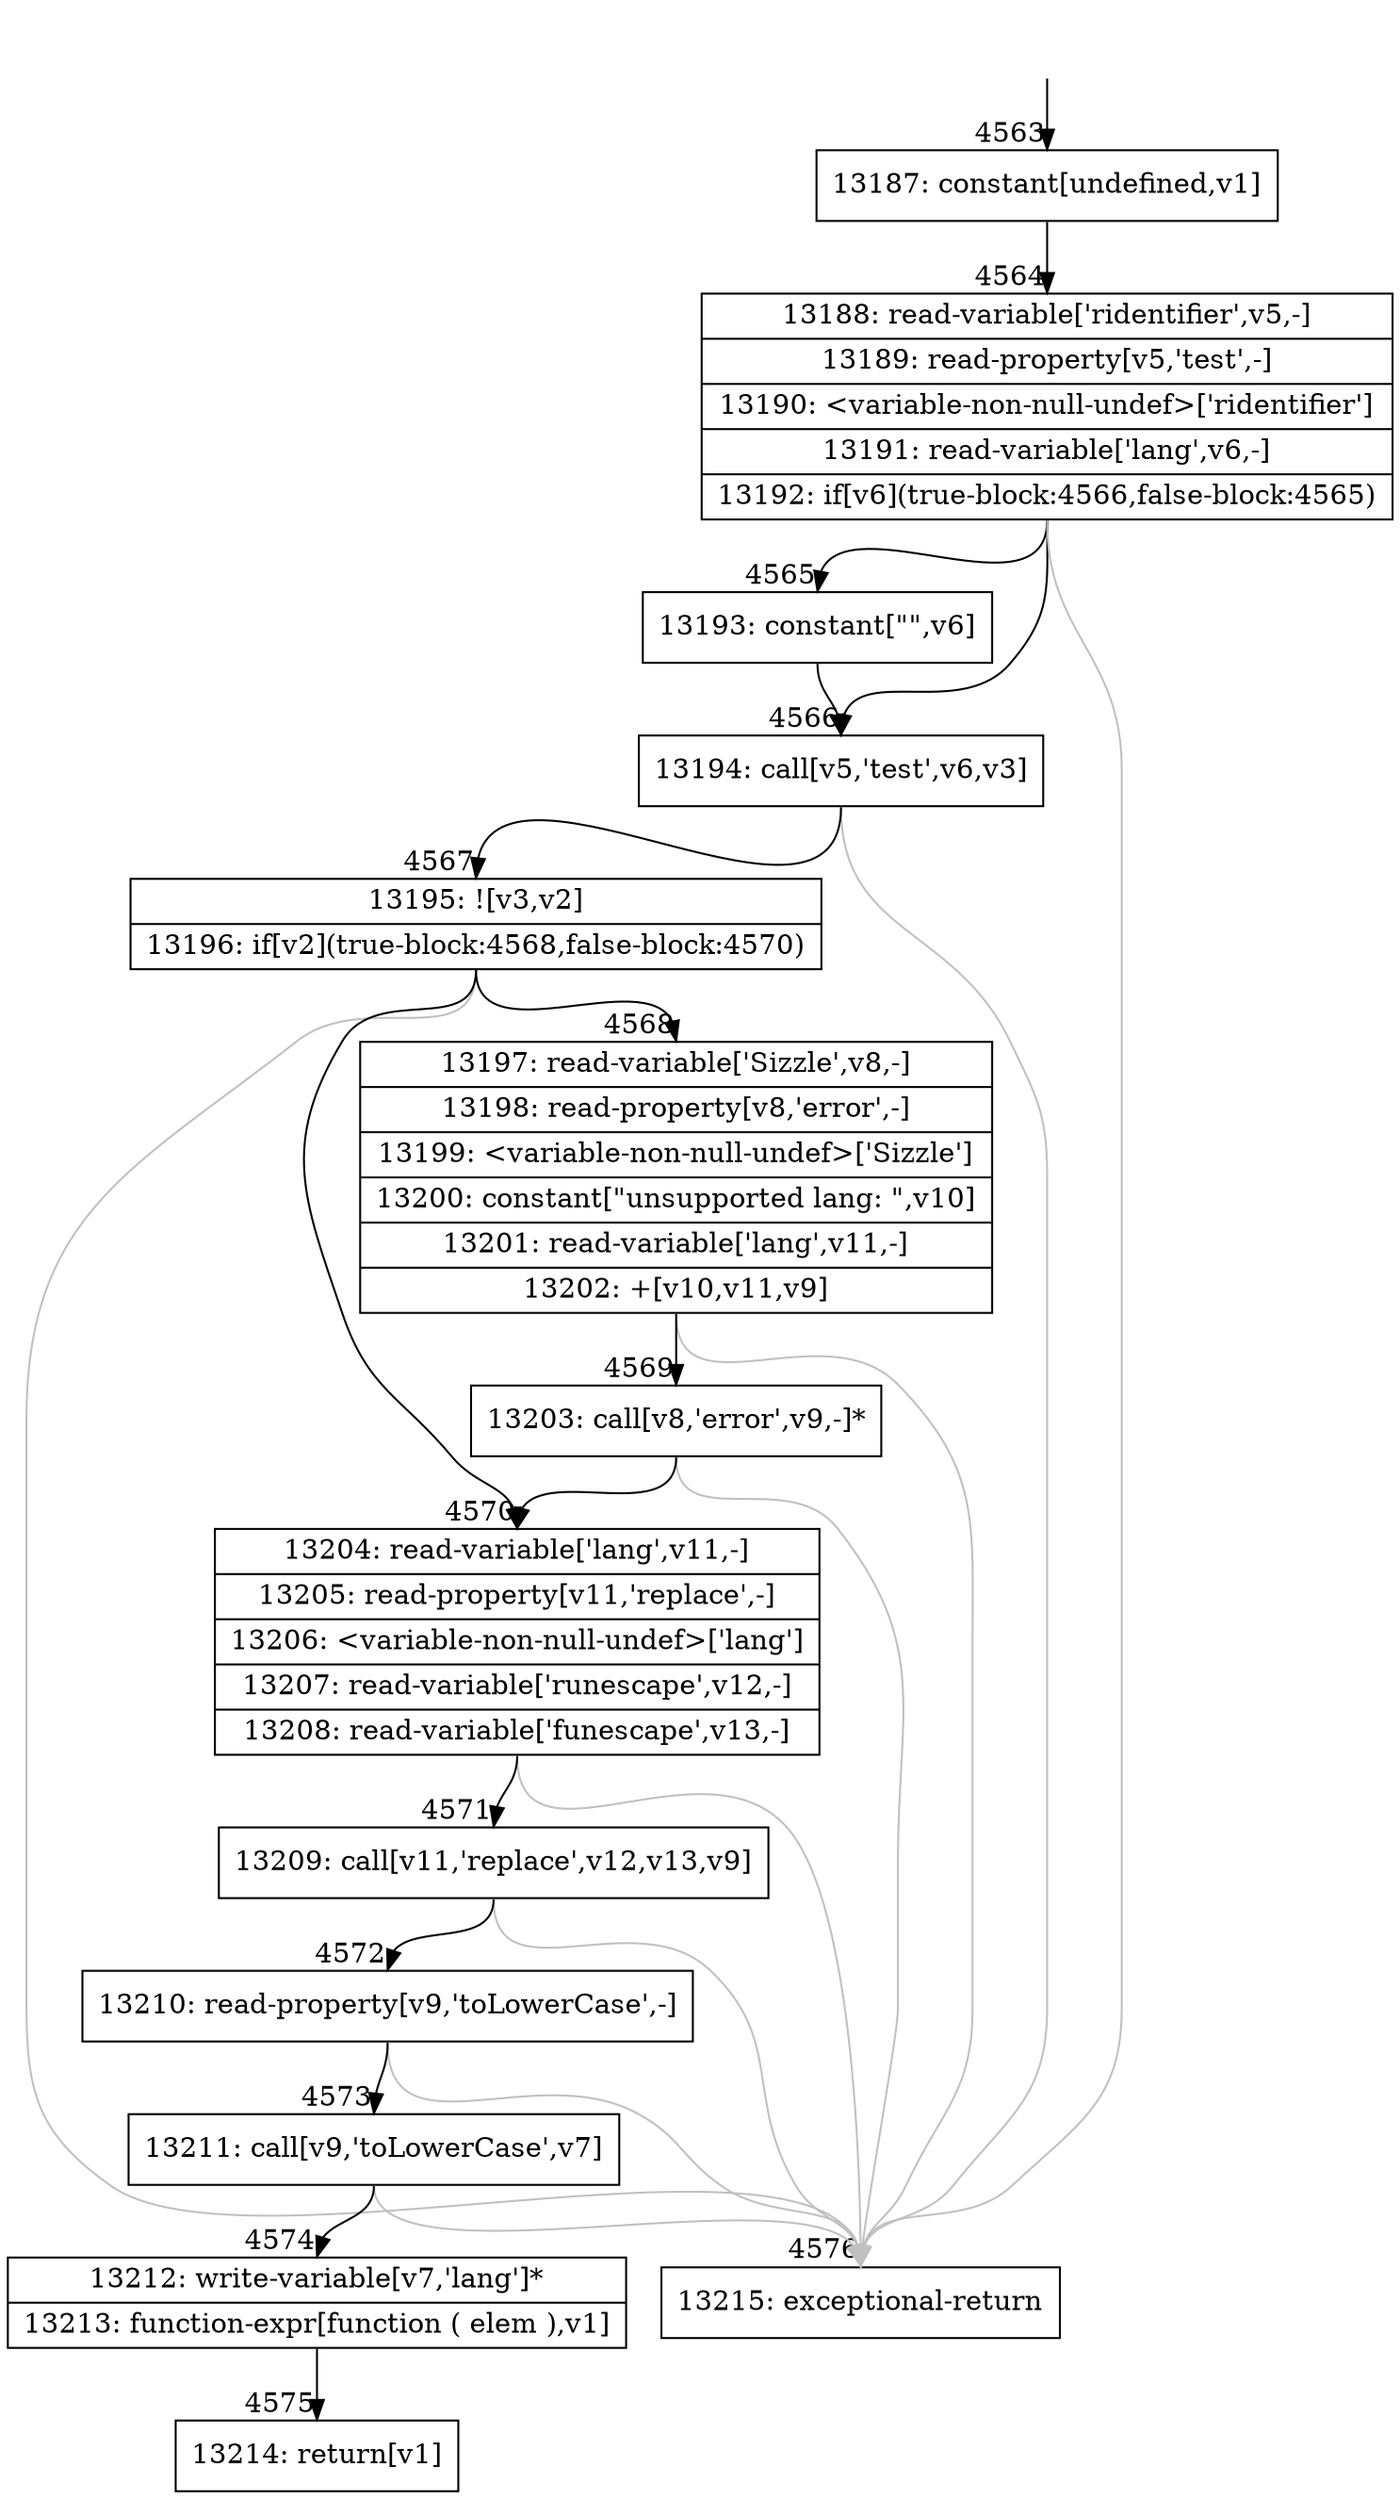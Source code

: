 digraph {
rankdir="TD"
BB_entry296[shape=none,label=""];
BB_entry296 -> BB4563 [tailport=s, headport=n, headlabel="    4563"]
BB4563 [shape=record label="{13187: constant[undefined,v1]}" ] 
BB4563 -> BB4564 [tailport=s, headport=n, headlabel="      4564"]
BB4564 [shape=record label="{13188: read-variable['ridentifier',v5,-]|13189: read-property[v5,'test',-]|13190: \<variable-non-null-undef\>['ridentifier']|13191: read-variable['lang',v6,-]|13192: if[v6](true-block:4566,false-block:4565)}" ] 
BB4564 -> BB4566 [tailport=s, headport=n, headlabel="      4566"]
BB4564 -> BB4565 [tailport=s, headport=n, headlabel="      4565"]
BB4564 -> BB4576 [tailport=s, headport=n, color=gray, headlabel="      4576"]
BB4565 [shape=record label="{13193: constant[\"\",v6]}" ] 
BB4565 -> BB4566 [tailport=s, headport=n]
BB4566 [shape=record label="{13194: call[v5,'test',v6,v3]}" ] 
BB4566 -> BB4567 [tailport=s, headport=n, headlabel="      4567"]
BB4566 -> BB4576 [tailport=s, headport=n, color=gray]
BB4567 [shape=record label="{13195: ![v3,v2]|13196: if[v2](true-block:4568,false-block:4570)}" ] 
BB4567 -> BB4568 [tailport=s, headport=n, headlabel="      4568"]
BB4567 -> BB4570 [tailport=s, headport=n, headlabel="      4570"]
BB4567 -> BB4576 [tailport=s, headport=n, color=gray]
BB4568 [shape=record label="{13197: read-variable['Sizzle',v8,-]|13198: read-property[v8,'error',-]|13199: \<variable-non-null-undef\>['Sizzle']|13200: constant[\"unsupported lang: \",v10]|13201: read-variable['lang',v11,-]|13202: +[v10,v11,v9]}" ] 
BB4568 -> BB4569 [tailport=s, headport=n, headlabel="      4569"]
BB4568 -> BB4576 [tailport=s, headport=n, color=gray]
BB4569 [shape=record label="{13203: call[v8,'error',v9,-]*}" ] 
BB4569 -> BB4570 [tailport=s, headport=n]
BB4569 -> BB4576 [tailport=s, headport=n, color=gray]
BB4570 [shape=record label="{13204: read-variable['lang',v11,-]|13205: read-property[v11,'replace',-]|13206: \<variable-non-null-undef\>['lang']|13207: read-variable['runescape',v12,-]|13208: read-variable['funescape',v13,-]}" ] 
BB4570 -> BB4571 [tailport=s, headport=n, headlabel="      4571"]
BB4570 -> BB4576 [tailport=s, headport=n, color=gray]
BB4571 [shape=record label="{13209: call[v11,'replace',v12,v13,v9]}" ] 
BB4571 -> BB4572 [tailport=s, headport=n, headlabel="      4572"]
BB4571 -> BB4576 [tailport=s, headport=n, color=gray]
BB4572 [shape=record label="{13210: read-property[v9,'toLowerCase',-]}" ] 
BB4572 -> BB4573 [tailport=s, headport=n, headlabel="      4573"]
BB4572 -> BB4576 [tailport=s, headport=n, color=gray]
BB4573 [shape=record label="{13211: call[v9,'toLowerCase',v7]}" ] 
BB4573 -> BB4574 [tailport=s, headport=n, headlabel="      4574"]
BB4573 -> BB4576 [tailport=s, headport=n, color=gray]
BB4574 [shape=record label="{13212: write-variable[v7,'lang']*|13213: function-expr[function ( elem ),v1]}" ] 
BB4574 -> BB4575 [tailport=s, headport=n, headlabel="      4575"]
BB4575 [shape=record label="{13214: return[v1]}" ] 
BB4576 [shape=record label="{13215: exceptional-return}" ] 
}
